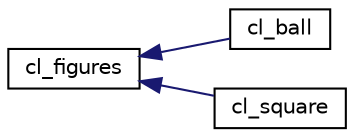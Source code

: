 digraph "Graphical Class Hierarchy"
{
  edge [fontname="Helvetica",fontsize="10",labelfontname="Helvetica",labelfontsize="10"];
  node [fontname="Helvetica",fontsize="10",shape=record];
  rankdir="LR";
  Node1 [label="cl_figures",height=0.2,width=0.4,color="black", fillcolor="white", style="filled",URL="$classcl__figures.html"];
  Node1 -> Node2 [dir="back",color="midnightblue",fontsize="10",style="solid",fontname="Helvetica"];
  Node2 [label="cl_ball",height=0.2,width=0.4,color="black", fillcolor="white", style="filled",URL="$classcl__ball.html"];
  Node1 -> Node3 [dir="back",color="midnightblue",fontsize="10",style="solid",fontname="Helvetica"];
  Node3 [label="cl_square",height=0.2,width=0.4,color="black", fillcolor="white", style="filled",URL="$classcl__square.html"];
}
